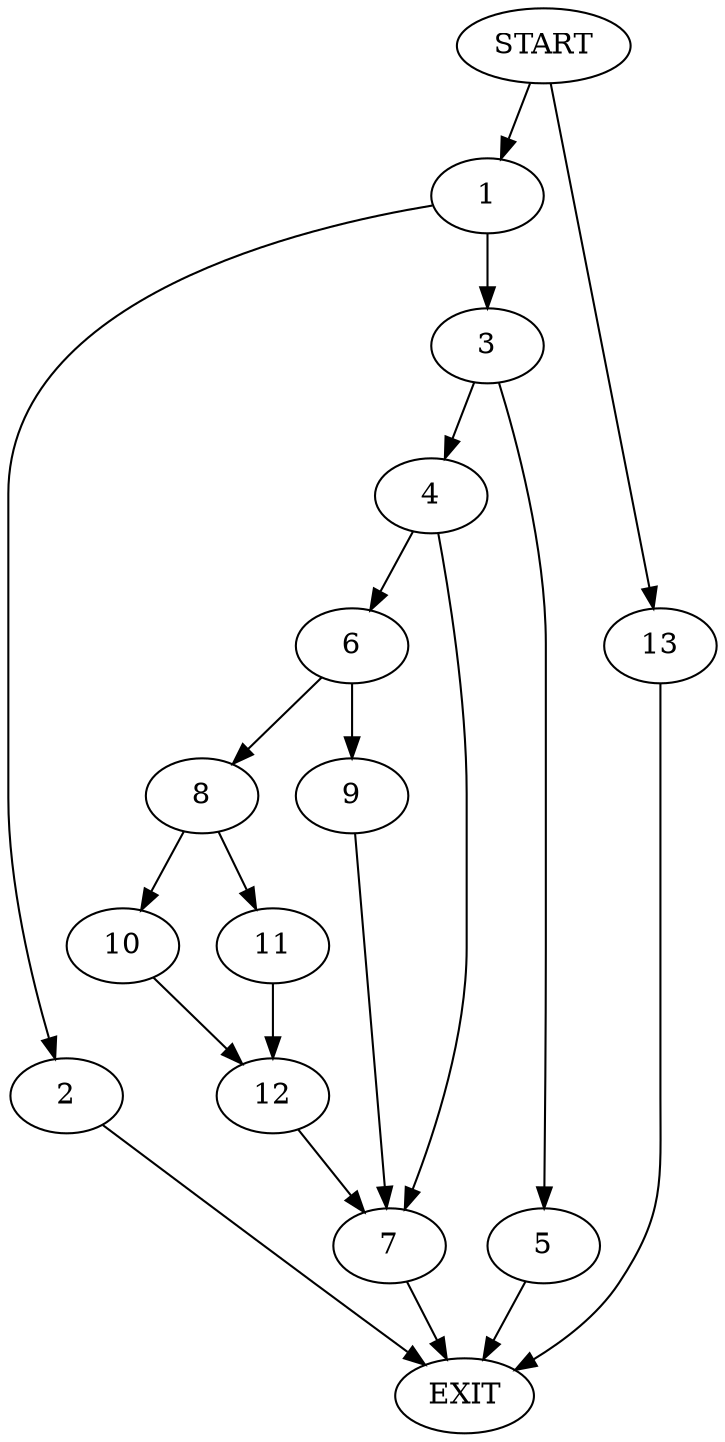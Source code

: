 digraph {
0 [label="START"]
14 [label="EXIT"]
0 -> 1
1 -> 2
1 -> 3
2 -> 14
3 -> 4
3 -> 5
5 -> 14
4 -> 6
4 -> 7
7 -> 14
6 -> 8
6 -> 9
9 -> 7
8 -> 10
8 -> 11
10 -> 12
11 -> 12
12 -> 7
0 -> 13
13 -> 14
}
